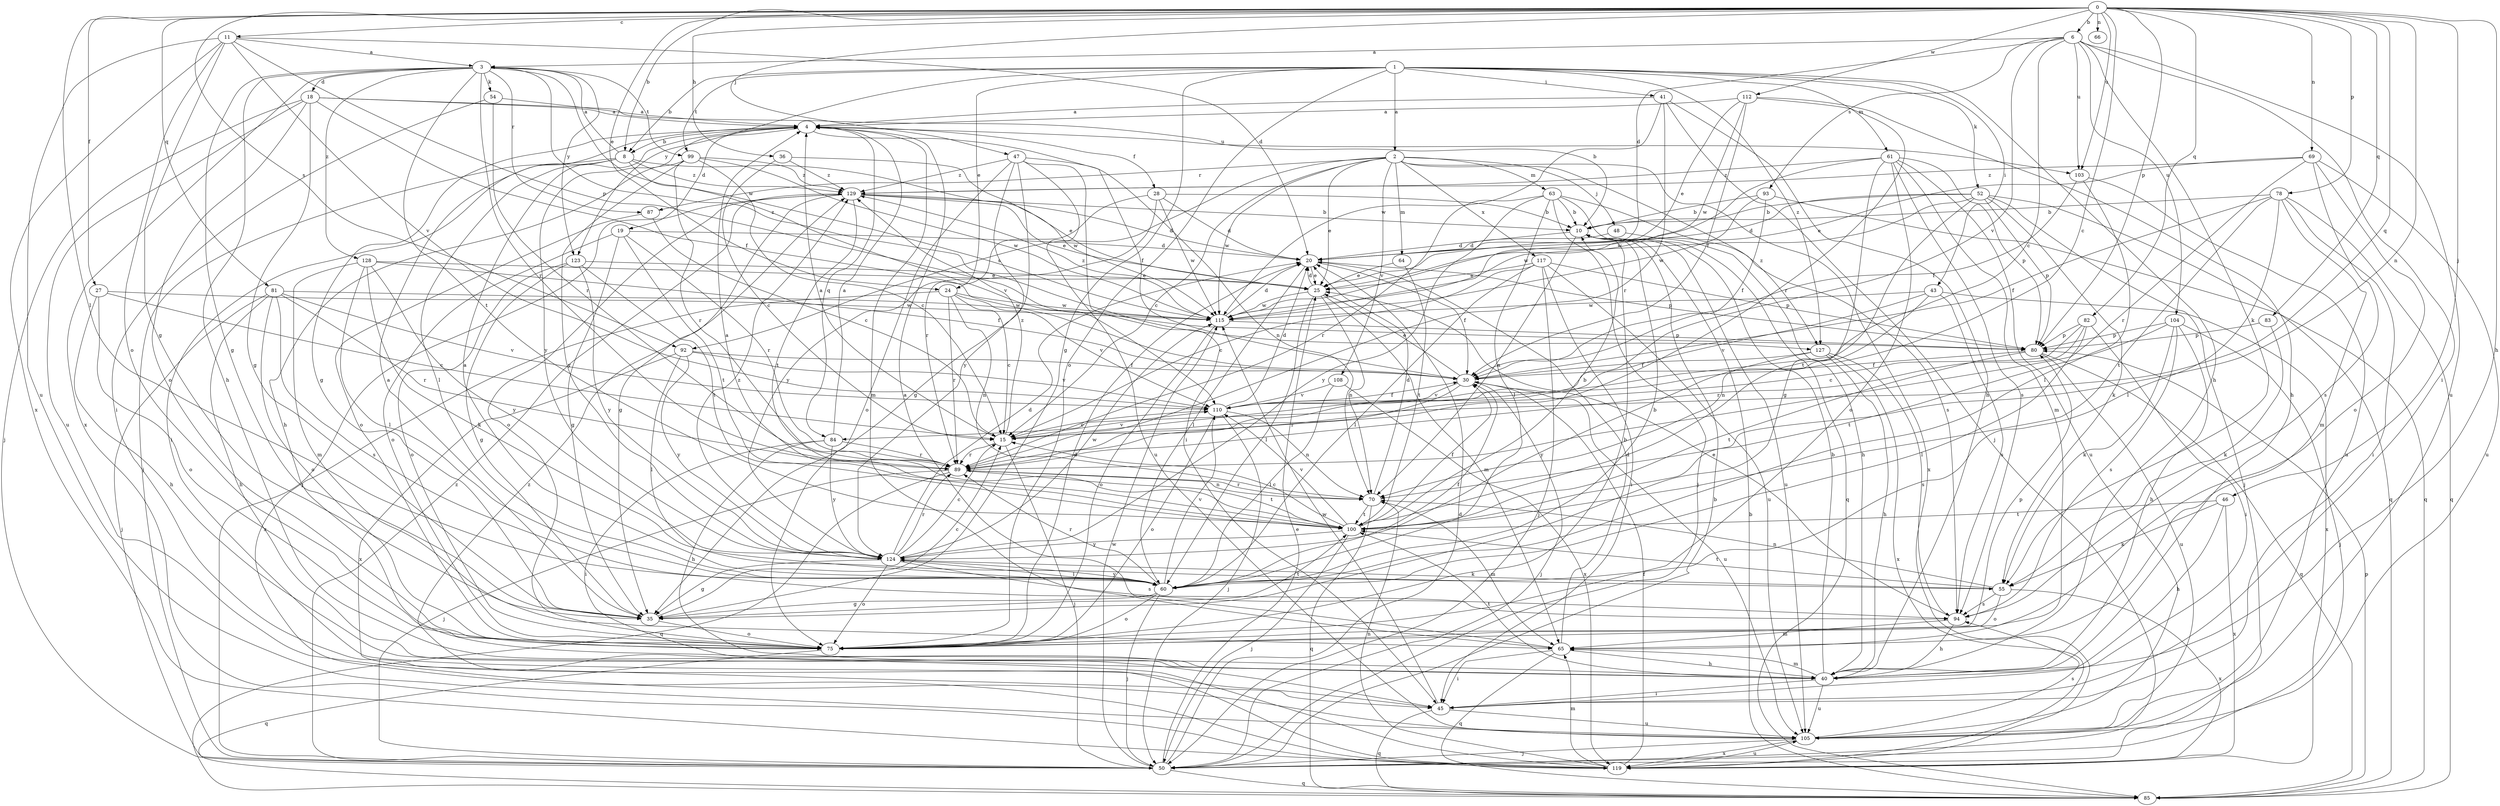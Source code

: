strict digraph  {
0;
1;
2;
3;
4;
6;
8;
10;
11;
15;
18;
19;
20;
24;
25;
27;
28;
30;
35;
36;
40;
41;
43;
45;
46;
47;
48;
50;
52;
54;
55;
60;
61;
63;
64;
65;
66;
69;
70;
75;
78;
80;
81;
82;
83;
84;
85;
87;
89;
92;
93;
94;
99;
100;
103;
104;
105;
108;
110;
112;
115;
117;
119;
123;
124;
127;
128;
129;
0 -> 6  [label=b];
0 -> 8  [label=b];
0 -> 11  [label=c];
0 -> 15  [label=c];
0 -> 24  [label=e];
0 -> 27  [label=f];
0 -> 36  [label=h];
0 -> 40  [label=h];
0 -> 46  [label=j];
0 -> 47  [label=j];
0 -> 60  [label=l];
0 -> 66  [label=n];
0 -> 69  [label=n];
0 -> 70  [label=n];
0 -> 78  [label=p];
0 -> 80  [label=p];
0 -> 81  [label=q];
0 -> 82  [label=q];
0 -> 83  [label=q];
0 -> 84  [label=q];
0 -> 92  [label=s];
0 -> 103  [label=u];
0 -> 112  [label=w];
1 -> 2  [label=a];
1 -> 8  [label=b];
1 -> 24  [label=e];
1 -> 35  [label=g];
1 -> 40  [label=h];
1 -> 41  [label=i];
1 -> 43  [label=i];
1 -> 52  [label=k];
1 -> 61  [label=m];
1 -> 75  [label=o];
1 -> 99  [label=t];
1 -> 123  [label=y];
1 -> 127  [label=z];
2 -> 15  [label=c];
2 -> 25  [label=e];
2 -> 48  [label=j];
2 -> 63  [label=m];
2 -> 64  [label=m];
2 -> 87  [label=r];
2 -> 92  [label=s];
2 -> 108  [label=v];
2 -> 115  [label=w];
2 -> 117  [label=x];
2 -> 119  [label=x];
2 -> 127  [label=z];
3 -> 18  [label=d];
3 -> 35  [label=g];
3 -> 40  [label=h];
3 -> 54  [label=k];
3 -> 87  [label=r];
3 -> 89  [label=r];
3 -> 99  [label=t];
3 -> 100  [label=t];
3 -> 115  [label=w];
3 -> 119  [label=x];
3 -> 123  [label=y];
3 -> 127  [label=z];
3 -> 128  [label=z];
4 -> 8  [label=b];
4 -> 19  [label=d];
4 -> 28  [label=f];
4 -> 30  [label=f];
4 -> 35  [label=g];
4 -> 65  [label=m];
4 -> 84  [label=q];
4 -> 103  [label=u];
4 -> 124  [label=y];
6 -> 3  [label=a];
6 -> 15  [label=c];
6 -> 20  [label=d];
6 -> 45  [label=i];
6 -> 55  [label=k];
6 -> 93  [label=s];
6 -> 103  [label=u];
6 -> 104  [label=u];
6 -> 105  [label=u];
6 -> 110  [label=v];
8 -> 3  [label=a];
8 -> 25  [label=e];
8 -> 45  [label=i];
8 -> 50  [label=j];
8 -> 60  [label=l];
8 -> 110  [label=v];
8 -> 129  [label=z];
10 -> 20  [label=d];
10 -> 70  [label=n];
10 -> 105  [label=u];
11 -> 3  [label=a];
11 -> 20  [label=d];
11 -> 35  [label=g];
11 -> 75  [label=o];
11 -> 80  [label=p];
11 -> 105  [label=u];
11 -> 110  [label=v];
11 -> 119  [label=x];
15 -> 4  [label=a];
15 -> 50  [label=j];
15 -> 89  [label=r];
15 -> 110  [label=v];
15 -> 129  [label=z];
18 -> 4  [label=a];
18 -> 10  [label=b];
18 -> 30  [label=f];
18 -> 35  [label=g];
18 -> 50  [label=j];
18 -> 75  [label=o];
18 -> 105  [label=u];
19 -> 20  [label=d];
19 -> 35  [label=g];
19 -> 75  [label=o];
19 -> 89  [label=r];
19 -> 100  [label=t];
20 -> 25  [label=e];
20 -> 30  [label=f];
20 -> 60  [label=l];
20 -> 80  [label=p];
24 -> 15  [label=c];
24 -> 70  [label=n];
24 -> 89  [label=r];
24 -> 110  [label=v];
24 -> 115  [label=w];
24 -> 119  [label=x];
25 -> 20  [label=d];
25 -> 60  [label=l];
25 -> 65  [label=m];
25 -> 70  [label=n];
25 -> 115  [label=w];
27 -> 15  [label=c];
27 -> 40  [label=h];
27 -> 75  [label=o];
27 -> 115  [label=w];
28 -> 10  [label=b];
28 -> 20  [label=d];
28 -> 89  [label=r];
28 -> 115  [label=w];
28 -> 124  [label=y];
30 -> 25  [label=e];
30 -> 50  [label=j];
30 -> 89  [label=r];
30 -> 105  [label=u];
30 -> 110  [label=v];
35 -> 4  [label=a];
35 -> 15  [label=c];
35 -> 75  [label=o];
35 -> 100  [label=t];
36 -> 15  [label=c];
36 -> 115  [label=w];
36 -> 129  [label=z];
40 -> 10  [label=b];
40 -> 45  [label=i];
40 -> 65  [label=m];
40 -> 100  [label=t];
40 -> 105  [label=u];
41 -> 4  [label=a];
41 -> 40  [label=h];
41 -> 50  [label=j];
41 -> 89  [label=r];
41 -> 115  [label=w];
43 -> 70  [label=n];
43 -> 94  [label=s];
43 -> 110  [label=v];
43 -> 115  [label=w];
43 -> 119  [label=x];
45 -> 85  [label=q];
45 -> 105  [label=u];
45 -> 115  [label=w];
46 -> 40  [label=h];
46 -> 55  [label=k];
46 -> 100  [label=t];
46 -> 119  [label=x];
47 -> 35  [label=g];
47 -> 45  [label=i];
47 -> 70  [label=n];
47 -> 75  [label=o];
47 -> 105  [label=u];
47 -> 124  [label=y];
47 -> 129  [label=z];
48 -> 20  [label=d];
48 -> 40  [label=h];
50 -> 10  [label=b];
50 -> 20  [label=d];
50 -> 25  [label=e];
50 -> 85  [label=q];
50 -> 115  [label=w];
50 -> 129  [label=z];
52 -> 10  [label=b];
52 -> 20  [label=d];
52 -> 50  [label=j];
52 -> 55  [label=k];
52 -> 80  [label=p];
52 -> 85  [label=q];
52 -> 100  [label=t];
52 -> 115  [label=w];
54 -> 4  [label=a];
54 -> 45  [label=i];
54 -> 89  [label=r];
55 -> 70  [label=n];
55 -> 75  [label=o];
55 -> 94  [label=s];
55 -> 100  [label=t];
55 -> 119  [label=x];
60 -> 4  [label=a];
60 -> 10  [label=b];
60 -> 30  [label=f];
60 -> 35  [label=g];
60 -> 50  [label=j];
60 -> 75  [label=o];
60 -> 89  [label=r];
60 -> 110  [label=v];
60 -> 124  [label=y];
61 -> 35  [label=g];
61 -> 65  [label=m];
61 -> 75  [label=o];
61 -> 80  [label=p];
61 -> 94  [label=s];
61 -> 105  [label=u];
61 -> 115  [label=w];
61 -> 129  [label=z];
63 -> 10  [label=b];
63 -> 50  [label=j];
63 -> 60  [label=l];
63 -> 85  [label=q];
63 -> 89  [label=r];
63 -> 94  [label=s];
63 -> 124  [label=y];
64 -> 25  [label=e];
64 -> 100  [label=t];
65 -> 4  [label=a];
65 -> 20  [label=d];
65 -> 40  [label=h];
65 -> 45  [label=i];
65 -> 85  [label=q];
69 -> 25  [label=e];
69 -> 75  [label=o];
69 -> 89  [label=r];
69 -> 94  [label=s];
69 -> 105  [label=u];
69 -> 129  [label=z];
70 -> 20  [label=d];
70 -> 65  [label=m];
70 -> 85  [label=q];
70 -> 89  [label=r];
70 -> 100  [label=t];
75 -> 10  [label=b];
75 -> 20  [label=d];
75 -> 80  [label=p];
75 -> 85  [label=q];
78 -> 10  [label=b];
78 -> 30  [label=f];
78 -> 45  [label=i];
78 -> 60  [label=l];
78 -> 65  [label=m];
78 -> 85  [label=q];
78 -> 100  [label=t];
80 -> 30  [label=f];
80 -> 85  [label=q];
80 -> 100  [label=t];
80 -> 105  [label=u];
81 -> 40  [label=h];
81 -> 50  [label=j];
81 -> 75  [label=o];
81 -> 89  [label=r];
81 -> 94  [label=s];
81 -> 110  [label=v];
81 -> 115  [label=w];
82 -> 15  [label=c];
82 -> 45  [label=i];
82 -> 60  [label=l];
82 -> 80  [label=p];
82 -> 89  [label=r];
83 -> 55  [label=k];
83 -> 80  [label=p];
84 -> 4  [label=a];
84 -> 40  [label=h];
84 -> 45  [label=i];
84 -> 89  [label=r];
84 -> 124  [label=y];
85 -> 10  [label=b];
85 -> 80  [label=p];
87 -> 15  [label=c];
87 -> 75  [label=o];
89 -> 50  [label=j];
89 -> 70  [label=n];
89 -> 85  [label=q];
89 -> 100  [label=t];
92 -> 30  [label=f];
92 -> 60  [label=l];
92 -> 110  [label=v];
92 -> 119  [label=x];
92 -> 124  [label=y];
93 -> 10  [label=b];
93 -> 30  [label=f];
93 -> 85  [label=q];
93 -> 115  [label=w];
94 -> 25  [label=e];
94 -> 40  [label=h];
94 -> 65  [label=m];
99 -> 15  [label=c];
99 -> 40  [label=h];
99 -> 89  [label=r];
99 -> 115  [label=w];
99 -> 124  [label=y];
99 -> 129  [label=z];
100 -> 4  [label=a];
100 -> 10  [label=b];
100 -> 15  [label=c];
100 -> 30  [label=f];
100 -> 50  [label=j];
100 -> 110  [label=v];
100 -> 124  [label=y];
103 -> 30  [label=f];
103 -> 60  [label=l];
103 -> 105  [label=u];
104 -> 40  [label=h];
104 -> 50  [label=j];
104 -> 55  [label=k];
104 -> 80  [label=p];
104 -> 94  [label=s];
104 -> 100  [label=t];
105 -> 50  [label=j];
105 -> 94  [label=s];
105 -> 119  [label=x];
108 -> 60  [label=l];
108 -> 110  [label=v];
108 -> 119  [label=x];
110 -> 15  [label=c];
110 -> 20  [label=d];
110 -> 30  [label=f];
110 -> 50  [label=j];
110 -> 70  [label=n];
110 -> 75  [label=o];
112 -> 4  [label=a];
112 -> 25  [label=e];
112 -> 30  [label=f];
112 -> 40  [label=h];
112 -> 89  [label=r];
112 -> 115  [label=w];
115 -> 20  [label=d];
115 -> 75  [label=o];
115 -> 80  [label=p];
115 -> 129  [label=z];
117 -> 15  [label=c];
117 -> 25  [label=e];
117 -> 45  [label=i];
117 -> 50  [label=j];
117 -> 60  [label=l];
117 -> 80  [label=p];
117 -> 105  [label=u];
119 -> 30  [label=f];
119 -> 65  [label=m];
119 -> 70  [label=n];
119 -> 105  [label=u];
119 -> 129  [label=z];
123 -> 25  [label=e];
123 -> 35  [label=g];
123 -> 75  [label=o];
123 -> 100  [label=t];
123 -> 124  [label=y];
124 -> 15  [label=c];
124 -> 20  [label=d];
124 -> 35  [label=g];
124 -> 55  [label=k];
124 -> 60  [label=l];
124 -> 75  [label=o];
124 -> 89  [label=r];
124 -> 94  [label=s];
124 -> 115  [label=w];
124 -> 129  [label=z];
127 -> 30  [label=f];
127 -> 40  [label=h];
127 -> 94  [label=s];
127 -> 119  [label=x];
127 -> 124  [label=y];
128 -> 25  [label=e];
128 -> 30  [label=f];
128 -> 55  [label=k];
128 -> 60  [label=l];
128 -> 65  [label=m];
128 -> 124  [label=y];
129 -> 10  [label=b];
129 -> 20  [label=d];
129 -> 25  [label=e];
129 -> 35  [label=g];
129 -> 50  [label=j];
129 -> 75  [label=o];
129 -> 100  [label=t];
}
